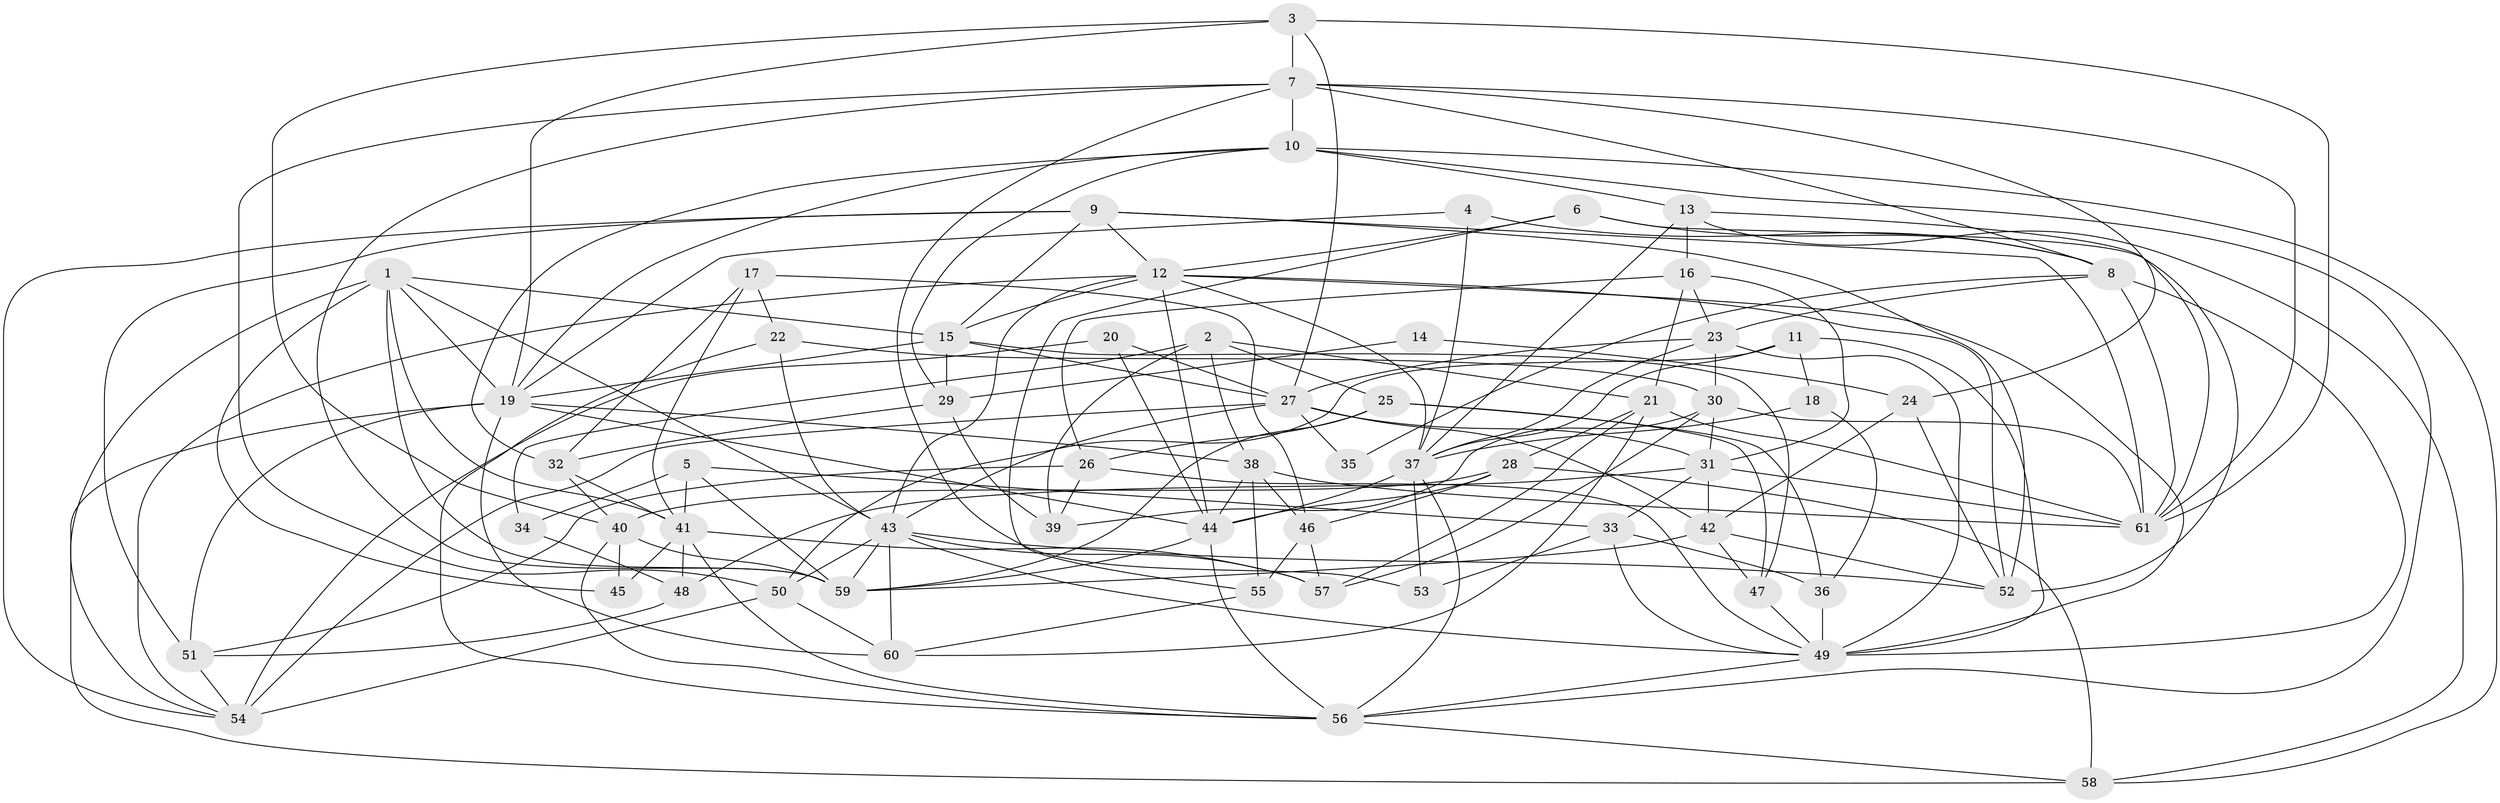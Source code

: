// original degree distribution, {2: 0.11475409836065574, 4: 0.30327868852459017, 5: 0.13934426229508196, 3: 0.28688524590163933, 7: 0.06557377049180328, 6: 0.09016393442622951}
// Generated by graph-tools (version 1.1) at 2025/02/03/09/25 03:02:02]
// undirected, 61 vertices, 171 edges
graph export_dot {
graph [start="1"]
  node [color=gray90,style=filled];
  1;
  2;
  3;
  4;
  5;
  6;
  7;
  8;
  9;
  10;
  11;
  12;
  13;
  14;
  15;
  16;
  17;
  18;
  19;
  20;
  21;
  22;
  23;
  24;
  25;
  26;
  27;
  28;
  29;
  30;
  31;
  32;
  33;
  34;
  35;
  36;
  37;
  38;
  39;
  40;
  41;
  42;
  43;
  44;
  45;
  46;
  47;
  48;
  49;
  50;
  51;
  52;
  53;
  54;
  55;
  56;
  57;
  58;
  59;
  60;
  61;
  1 -- 15 [weight=1.0];
  1 -- 19 [weight=1.0];
  1 -- 41 [weight=1.0];
  1 -- 43 [weight=1.0];
  1 -- 45 [weight=1.0];
  1 -- 54 [weight=1.0];
  1 -- 59 [weight=1.0];
  2 -- 21 [weight=1.0];
  2 -- 25 [weight=1.0];
  2 -- 34 [weight=1.0];
  2 -- 38 [weight=1.0];
  2 -- 39 [weight=1.0];
  3 -- 7 [weight=1.0];
  3 -- 19 [weight=1.0];
  3 -- 27 [weight=1.0];
  3 -- 40 [weight=1.0];
  3 -- 61 [weight=1.0];
  4 -- 8 [weight=1.0];
  4 -- 19 [weight=1.0];
  4 -- 37 [weight=1.0];
  5 -- 33 [weight=1.0];
  5 -- 34 [weight=1.0];
  5 -- 41 [weight=1.0];
  5 -- 59 [weight=1.0];
  6 -- 8 [weight=1.0];
  6 -- 12 [weight=1.0];
  6 -- 52 [weight=1.0];
  6 -- 55 [weight=1.0];
  7 -- 8 [weight=1.0];
  7 -- 10 [weight=1.0];
  7 -- 24 [weight=1.0];
  7 -- 50 [weight=1.0];
  7 -- 53 [weight=1.0];
  7 -- 59 [weight=1.0];
  7 -- 61 [weight=1.0];
  8 -- 23 [weight=1.0];
  8 -- 35 [weight=1.0];
  8 -- 49 [weight=1.0];
  8 -- 61 [weight=1.0];
  9 -- 12 [weight=1.0];
  9 -- 15 [weight=1.0];
  9 -- 51 [weight=1.0];
  9 -- 52 [weight=1.0];
  9 -- 54 [weight=1.0];
  9 -- 61 [weight=1.0];
  10 -- 13 [weight=1.0];
  10 -- 19 [weight=1.0];
  10 -- 29 [weight=1.0];
  10 -- 32 [weight=1.0];
  10 -- 56 [weight=1.0];
  10 -- 58 [weight=1.0];
  11 -- 18 [weight=1.0];
  11 -- 37 [weight=1.0];
  11 -- 49 [weight=1.0];
  11 -- 50 [weight=1.0];
  12 -- 15 [weight=1.0];
  12 -- 37 [weight=1.0];
  12 -- 43 [weight=1.0];
  12 -- 44 [weight=1.0];
  12 -- 49 [weight=1.0];
  12 -- 52 [weight=1.0];
  12 -- 54 [weight=1.0];
  13 -- 16 [weight=1.0];
  13 -- 37 [weight=1.0];
  13 -- 58 [weight=1.0];
  13 -- 61 [weight=1.0];
  14 -- 24 [weight=1.0];
  14 -- 29 [weight=1.0];
  15 -- 19 [weight=1.0];
  15 -- 27 [weight=1.0];
  15 -- 29 [weight=1.0];
  15 -- 47 [weight=1.0];
  16 -- 21 [weight=1.0];
  16 -- 23 [weight=1.0];
  16 -- 26 [weight=1.0];
  16 -- 31 [weight=1.0];
  17 -- 22 [weight=1.0];
  17 -- 32 [weight=1.0];
  17 -- 41 [weight=1.0];
  17 -- 46 [weight=1.0];
  18 -- 36 [weight=1.0];
  18 -- 37 [weight=1.0];
  19 -- 38 [weight=2.0];
  19 -- 44 [weight=1.0];
  19 -- 51 [weight=1.0];
  19 -- 58 [weight=1.0];
  19 -- 60 [weight=1.0];
  20 -- 27 [weight=1.0];
  20 -- 44 [weight=1.0];
  20 -- 54 [weight=2.0];
  21 -- 28 [weight=1.0];
  21 -- 57 [weight=1.0];
  21 -- 60 [weight=1.0];
  21 -- 61 [weight=2.0];
  22 -- 30 [weight=1.0];
  22 -- 43 [weight=1.0];
  22 -- 56 [weight=1.0];
  23 -- 27 [weight=1.0];
  23 -- 30 [weight=1.0];
  23 -- 37 [weight=1.0];
  23 -- 49 [weight=2.0];
  24 -- 42 [weight=1.0];
  24 -- 52 [weight=1.0];
  25 -- 26 [weight=1.0];
  25 -- 36 [weight=1.0];
  25 -- 47 [weight=1.0];
  25 -- 59 [weight=1.0];
  26 -- 39 [weight=1.0];
  26 -- 49 [weight=1.0];
  26 -- 51 [weight=1.0];
  27 -- 31 [weight=1.0];
  27 -- 35 [weight=2.0];
  27 -- 42 [weight=1.0];
  27 -- 43 [weight=1.0];
  27 -- 54 [weight=1.0];
  28 -- 40 [weight=1.0];
  28 -- 44 [weight=1.0];
  28 -- 46 [weight=1.0];
  28 -- 58 [weight=1.0];
  29 -- 32 [weight=1.0];
  29 -- 39 [weight=1.0];
  30 -- 31 [weight=1.0];
  30 -- 39 [weight=1.0];
  30 -- 57 [weight=1.0];
  30 -- 61 [weight=1.0];
  31 -- 33 [weight=1.0];
  31 -- 42 [weight=1.0];
  31 -- 48 [weight=1.0];
  31 -- 61 [weight=1.0];
  32 -- 40 [weight=1.0];
  32 -- 41 [weight=1.0];
  33 -- 36 [weight=2.0];
  33 -- 49 [weight=1.0];
  33 -- 53 [weight=1.0];
  34 -- 48 [weight=1.0];
  36 -- 49 [weight=1.0];
  37 -- 44 [weight=1.0];
  37 -- 53 [weight=1.0];
  37 -- 56 [weight=1.0];
  38 -- 44 [weight=2.0];
  38 -- 46 [weight=1.0];
  38 -- 55 [weight=1.0];
  38 -- 61 [weight=1.0];
  40 -- 45 [weight=1.0];
  40 -- 56 [weight=1.0];
  40 -- 59 [weight=1.0];
  41 -- 45 [weight=2.0];
  41 -- 48 [weight=1.0];
  41 -- 56 [weight=1.0];
  41 -- 57 [weight=1.0];
  42 -- 47 [weight=1.0];
  42 -- 52 [weight=1.0];
  42 -- 59 [weight=1.0];
  43 -- 49 [weight=1.0];
  43 -- 50 [weight=1.0];
  43 -- 52 [weight=1.0];
  43 -- 57 [weight=1.0];
  43 -- 59 [weight=1.0];
  43 -- 60 [weight=2.0];
  44 -- 56 [weight=1.0];
  44 -- 59 [weight=1.0];
  46 -- 55 [weight=1.0];
  46 -- 57 [weight=1.0];
  47 -- 49 [weight=1.0];
  48 -- 51 [weight=1.0];
  49 -- 56 [weight=1.0];
  50 -- 54 [weight=2.0];
  50 -- 60 [weight=2.0];
  51 -- 54 [weight=1.0];
  55 -- 60 [weight=1.0];
  56 -- 58 [weight=1.0];
}
